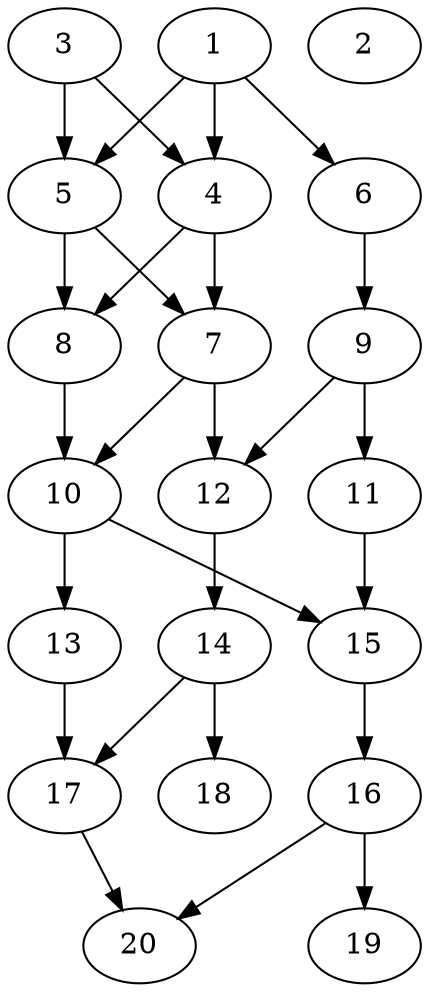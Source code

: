 // DAG automatically generated by daggen at Thu Oct  3 13:58:43 2019
// ./daggen --dot -n 20 --ccr 0.5 --fat 0.5 --regular 0.9 --density 0.5 --mindata 5242880 --maxdata 52428800 
digraph G {
  1 [size="51253248", alpha="0.01", expect_size="25626624"] 
  1 -> 4 [size ="25626624"]
  1 -> 5 [size ="25626624"]
  1 -> 6 [size ="25626624"]
  2 [size="102885376", alpha="0.14", expect_size="51442688"] 
  3 [size="43057152", alpha="0.17", expect_size="21528576"] 
  3 -> 4 [size ="21528576"]
  3 -> 5 [size ="21528576"]
  4 [size="37648384", alpha="0.03", expect_size="18824192"] 
  4 -> 7 [size ="18824192"]
  4 -> 8 [size ="18824192"]
  5 [size="51546112", alpha="0.10", expect_size="25773056"] 
  5 -> 7 [size ="25773056"]
  5 -> 8 [size ="25773056"]
  6 [size="63578112", alpha="0.04", expect_size="31789056"] 
  6 -> 9 [size ="31789056"]
  7 [size="34885632", alpha="0.06", expect_size="17442816"] 
  7 -> 10 [size ="17442816"]
  7 -> 12 [size ="17442816"]
  8 [size="79140864", alpha="0.09", expect_size="39570432"] 
  8 -> 10 [size ="39570432"]
  9 [size="92067840", alpha="0.11", expect_size="46033920"] 
  9 -> 11 [size ="46033920"]
  9 -> 12 [size ="46033920"]
  10 [size="16670720", alpha="0.01", expect_size="8335360"] 
  10 -> 13 [size ="8335360"]
  10 -> 15 [size ="8335360"]
  11 [size="65708032", alpha="0.12", expect_size="32854016"] 
  11 -> 15 [size ="32854016"]
  12 [size="70703104", alpha="0.13", expect_size="35351552"] 
  12 -> 14 [size ="35351552"]
  13 [size="42352640", alpha="0.12", expect_size="21176320"] 
  13 -> 17 [size ="21176320"]
  14 [size="27101184", alpha="0.14", expect_size="13550592"] 
  14 -> 17 [size ="13550592"]
  14 -> 18 [size ="13550592"]
  15 [size="40855552", alpha="0.01", expect_size="20427776"] 
  15 -> 16 [size ="20427776"]
  16 [size="86425600", alpha="0.05", expect_size="43212800"] 
  16 -> 19 [size ="43212800"]
  16 -> 20 [size ="43212800"]
  17 [size="11843584", alpha="0.02", expect_size="5921792"] 
  17 -> 20 [size ="5921792"]
  18 [size="40630272", alpha="0.00", expect_size="20315136"] 
  19 [size="82610176", alpha="0.03", expect_size="41305088"] 
  20 [size="40867840", alpha="0.07", expect_size="20433920"] 
}
